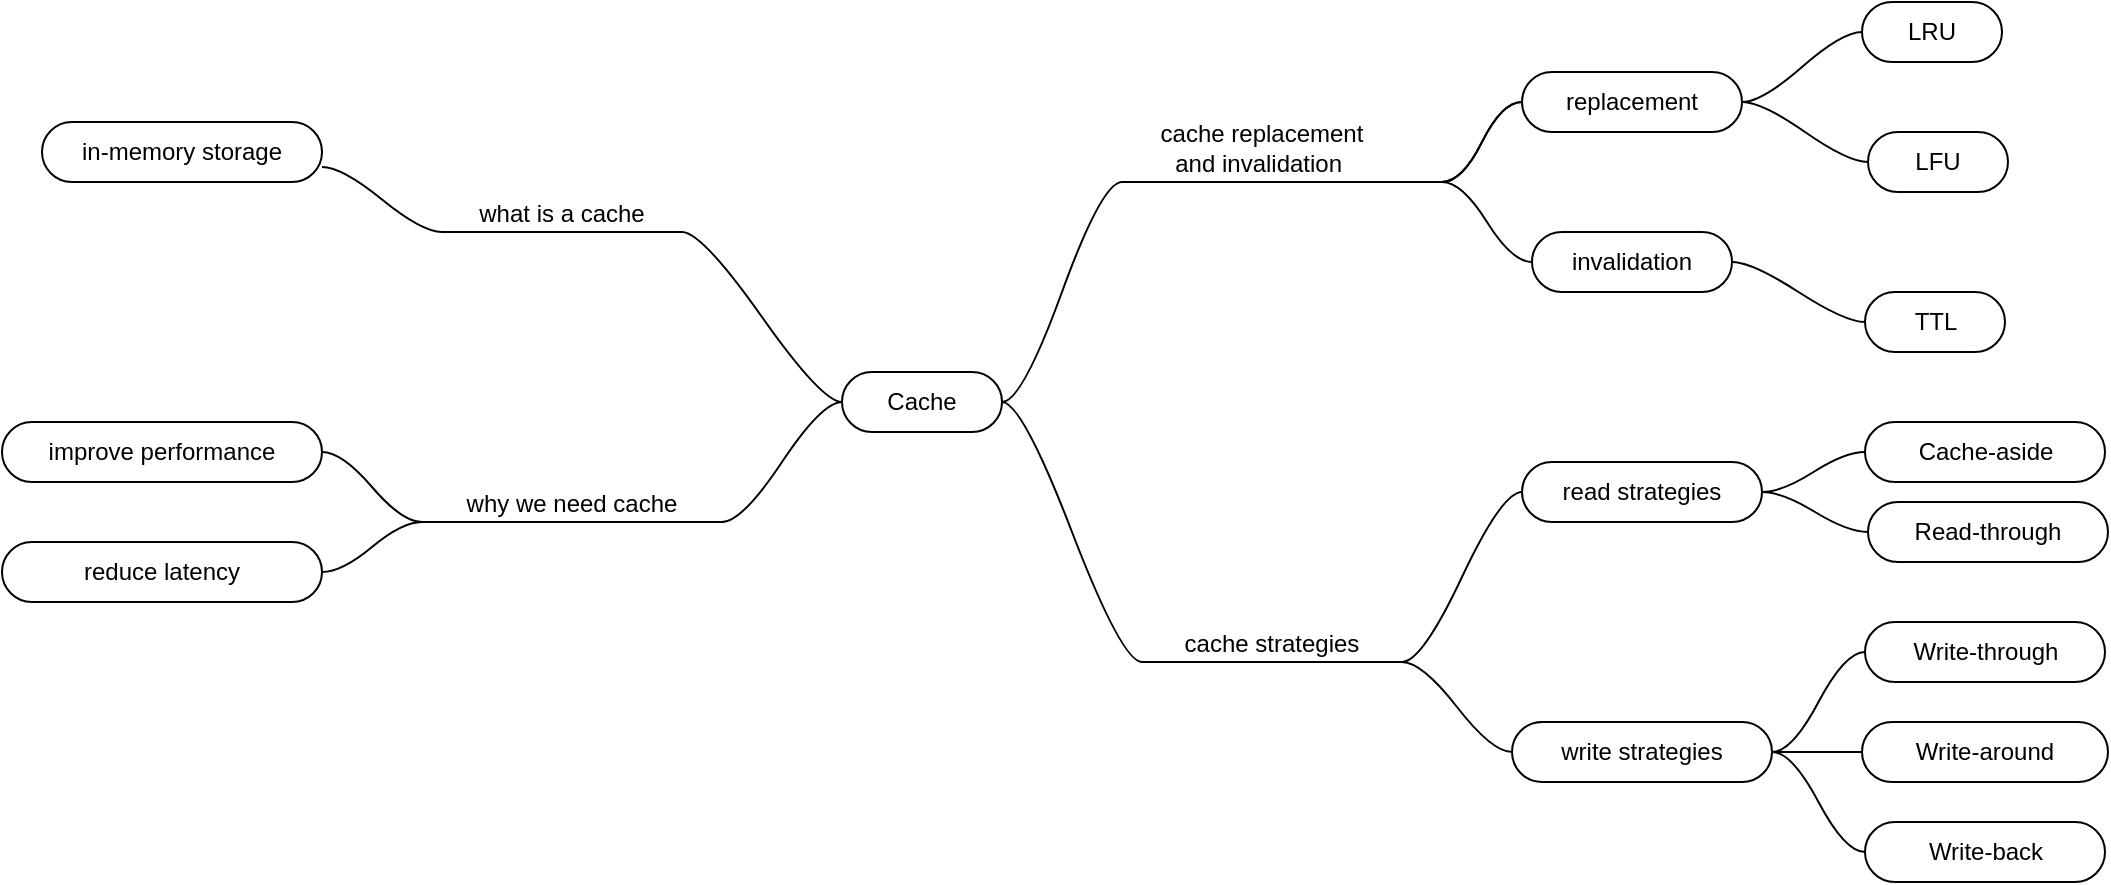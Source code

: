 <mxfile version="21.1.4" type="github">
  <diagram name="Page-1" id="_Mq730CpOTIK_EJbr8pR">
    <mxGraphModel dx="2021" dy="719" grid="1" gridSize="10" guides="1" tooltips="1" connect="1" arrows="1" fold="1" page="1" pageScale="1" pageWidth="827" pageHeight="1169" math="0" shadow="0">
      <root>
        <mxCell id="0" />
        <mxCell id="1" parent="0" />
        <mxCell id="2BZG7tl-g-K6Shy4kgfQ-9" value="in-memory storage" style="whiteSpace=wrap;html=1;rounded=1;arcSize=50;align=center;verticalAlign=middle;strokeWidth=1;autosize=1;spacing=4;treeFolding=1;treeMoving=1;newEdgeStyle={&quot;edgeStyle&quot;:&quot;entityRelationEdgeStyle&quot;,&quot;startArrow&quot;:&quot;none&quot;,&quot;endArrow&quot;:&quot;none&quot;,&quot;segment&quot;:10,&quot;curved&quot;:1,&quot;sourcePerimeterSpacing&quot;:0,&quot;targetPerimeterSpacing&quot;:0};" parent="1" vertex="1">
          <mxGeometry x="-20" y="140" width="140" height="30" as="geometry" />
        </mxCell>
        <mxCell id="2BZG7tl-g-K6Shy4kgfQ-1" value="" style="swimlane;startSize=20;horizontal=1;containerType=tree;strokeColor=none;fillColor=default;" parent="1" vertex="1">
          <mxGeometry x="210" y="200" width="470" height="210" as="geometry">
            <mxRectangle x="220" y="200" width="90" height="30" as="alternateBounds" />
          </mxGeometry>
        </mxCell>
        <mxCell id="4cRs8yxphezBTt36DPzO-87" style="edgeStyle=entityRelationEdgeStyle;rounded=0;orthogonalLoop=1;jettySize=auto;html=1;startArrow=none;endArrow=none;segment=10;curved=1;sourcePerimeterSpacing=0;targetPerimeterSpacing=0;entryX=1;entryY=1;entryDx=0;entryDy=0;" edge="1" parent="2BZG7tl-g-K6Shy4kgfQ-1" source="2BZG7tl-g-K6Shy4kgfQ-6" target="4cRs8yxphezBTt36DPzO-86">
          <mxGeometry relative="1" as="geometry" />
        </mxCell>
        <mxCell id="2BZG7tl-g-K6Shy4kgfQ-6" value="Cache" style="whiteSpace=wrap;html=1;rounded=1;arcSize=50;align=center;verticalAlign=middle;strokeWidth=1;autosize=1;spacing=4;treeFolding=1;treeMoving=1;newEdgeStyle={&quot;edgeStyle&quot;:&quot;entityRelationEdgeStyle&quot;,&quot;startArrow&quot;:&quot;none&quot;,&quot;endArrow&quot;:&quot;none&quot;,&quot;segment&quot;:10,&quot;curved&quot;:1,&quot;sourcePerimeterSpacing&quot;:0,&quot;targetPerimeterSpacing&quot;:0};" parent="2BZG7tl-g-K6Shy4kgfQ-1" vertex="1">
          <mxGeometry x="170" y="65" width="80" height="30" as="geometry" />
        </mxCell>
        <mxCell id="4cRs8yxphezBTt36DPzO-68" value="cache strategies" style="whiteSpace=wrap;html=1;shape=partialRectangle;top=0;left=0;bottom=1;right=0;points=[[0,1],[1,1]];fillColor=none;align=center;verticalAlign=bottom;routingCenterY=0.5;snapToPoint=1;recursiveResize=0;autosize=1;treeFolding=1;treeMoving=1;newEdgeStyle={&quot;edgeStyle&quot;:&quot;entityRelationEdgeStyle&quot;,&quot;startArrow&quot;:&quot;none&quot;,&quot;endArrow&quot;:&quot;none&quot;,&quot;segment&quot;:10,&quot;curved&quot;:1,&quot;sourcePerimeterSpacing&quot;:0,&quot;targetPerimeterSpacing&quot;:0};" vertex="1" parent="2BZG7tl-g-K6Shy4kgfQ-1">
          <mxGeometry x="320" y="180" width="130" height="30" as="geometry" />
        </mxCell>
        <mxCell id="4cRs8yxphezBTt36DPzO-69" style="edgeStyle=entityRelationEdgeStyle;rounded=0;orthogonalLoop=1;jettySize=auto;html=1;startArrow=none;endArrow=none;segment=10;curved=1;sourcePerimeterSpacing=0;targetPerimeterSpacing=0;entryX=0;entryY=1;entryDx=0;entryDy=0;" edge="1" parent="2BZG7tl-g-K6Shy4kgfQ-1" source="2BZG7tl-g-K6Shy4kgfQ-6" target="4cRs8yxphezBTt36DPzO-68">
          <mxGeometry relative="1" as="geometry" />
        </mxCell>
        <mxCell id="4cRs8yxphezBTt36DPzO-86" value="why we need cache" style="whiteSpace=wrap;html=1;shape=partialRectangle;top=0;left=0;bottom=1;right=0;points=[[0,1],[1,1]];fillColor=none;align=center;verticalAlign=bottom;routingCenterY=0.5;snapToPoint=1;recursiveResize=0;autosize=1;treeFolding=1;treeMoving=1;newEdgeStyle={&quot;edgeStyle&quot;:&quot;entityRelationEdgeStyle&quot;,&quot;startArrow&quot;:&quot;none&quot;,&quot;endArrow&quot;:&quot;none&quot;,&quot;segment&quot;:10,&quot;curved&quot;:1,&quot;sourcePerimeterSpacing&quot;:0,&quot;targetPerimeterSpacing&quot;:0};" vertex="1" parent="2BZG7tl-g-K6Shy4kgfQ-1">
          <mxGeometry x="-40" y="110" width="150" height="30" as="geometry" />
        </mxCell>
        <mxCell id="4cRs8yxphezBTt36DPzO-5" value="" style="edgeStyle=entityRelationEdgeStyle;rounded=0;orthogonalLoop=1;jettySize=auto;html=1;startArrow=none;endArrow=none;segment=10;curved=1;sourcePerimeterSpacing=0;targetPerimeterSpacing=0;" edge="1" parent="1" target="4cRs8yxphezBTt36DPzO-4">
          <mxGeometry relative="1" as="geometry">
            <mxPoint x="680" y="170" as="sourcePoint" />
          </mxGeometry>
        </mxCell>
        <mxCell id="4cRs8yxphezBTt36DPzO-7" value="" style="edgeStyle=entityRelationEdgeStyle;rounded=0;orthogonalLoop=1;jettySize=auto;html=1;startArrow=none;endArrow=none;segment=10;curved=1;sourcePerimeterSpacing=0;targetPerimeterSpacing=0;" edge="1" parent="1" target="4cRs8yxphezBTt36DPzO-4">
          <mxGeometry relative="1" as="geometry">
            <mxPoint x="680" y="170" as="sourcePoint" />
          </mxGeometry>
        </mxCell>
        <mxCell id="4cRs8yxphezBTt36DPzO-9" value="" style="edgeStyle=entityRelationEdgeStyle;rounded=0;orthogonalLoop=1;jettySize=auto;html=1;startArrow=none;endArrow=none;segment=10;curved=1;sourcePerimeterSpacing=0;targetPerimeterSpacing=0;" edge="1" parent="1" target="4cRs8yxphezBTt36DPzO-8">
          <mxGeometry relative="1" as="geometry">
            <mxPoint x="680" y="170" as="sourcePoint" />
          </mxGeometry>
        </mxCell>
        <mxCell id="4cRs8yxphezBTt36DPzO-15" value="" style="edgeStyle=entityRelationEdgeStyle;rounded=0;orthogonalLoop=1;jettySize=auto;html=1;startArrow=none;endArrow=none;segment=10;curved=1;sourcePerimeterSpacing=0;targetPerimeterSpacing=0;" edge="1" parent="1" source="4cRs8yxphezBTt36DPzO-4" target="4cRs8yxphezBTt36DPzO-14">
          <mxGeometry relative="1" as="geometry" />
        </mxCell>
        <mxCell id="4cRs8yxphezBTt36DPzO-20" value="" style="edgeStyle=entityRelationEdgeStyle;rounded=0;orthogonalLoop=1;jettySize=auto;html=1;startArrow=none;endArrow=none;segment=10;curved=1;sourcePerimeterSpacing=0;targetPerimeterSpacing=0;" edge="1" parent="1" source="4cRs8yxphezBTt36DPzO-4" target="4cRs8yxphezBTt36DPzO-19">
          <mxGeometry relative="1" as="geometry" />
        </mxCell>
        <mxCell id="4cRs8yxphezBTt36DPzO-4" value="replacement" style="whiteSpace=wrap;html=1;rounded=1;arcSize=50;align=center;verticalAlign=middle;strokeWidth=1;autosize=1;spacing=4;treeFolding=1;treeMoving=1;newEdgeStyle={&quot;edgeStyle&quot;:&quot;entityRelationEdgeStyle&quot;,&quot;startArrow&quot;:&quot;none&quot;,&quot;endArrow&quot;:&quot;none&quot;,&quot;segment&quot;:10,&quot;curved&quot;:1,&quot;sourcePerimeterSpacing&quot;:0,&quot;targetPerimeterSpacing&quot;:0};" vertex="1" parent="1">
          <mxGeometry x="720" y="115" width="110" height="30" as="geometry" />
        </mxCell>
        <mxCell id="4cRs8yxphezBTt36DPzO-22" value="" style="edgeStyle=entityRelationEdgeStyle;rounded=0;orthogonalLoop=1;jettySize=auto;html=1;startArrow=none;endArrow=none;segment=10;curved=1;sourcePerimeterSpacing=0;targetPerimeterSpacing=0;" edge="1" parent="1" source="4cRs8yxphezBTt36DPzO-8" target="4cRs8yxphezBTt36DPzO-21">
          <mxGeometry relative="1" as="geometry" />
        </mxCell>
        <mxCell id="4cRs8yxphezBTt36DPzO-8" value="invalidation" style="whiteSpace=wrap;html=1;rounded=1;arcSize=50;align=center;verticalAlign=middle;strokeWidth=1;autosize=1;spacing=4;treeFolding=1;treeMoving=1;newEdgeStyle={&quot;edgeStyle&quot;:&quot;entityRelationEdgeStyle&quot;,&quot;startArrow&quot;:&quot;none&quot;,&quot;endArrow&quot;:&quot;none&quot;,&quot;segment&quot;:10,&quot;curved&quot;:1,&quot;sourcePerimeterSpacing&quot;:0,&quot;targetPerimeterSpacing&quot;:0};" vertex="1" parent="1">
          <mxGeometry x="725" y="195" width="100" height="30" as="geometry" />
        </mxCell>
        <mxCell id="4cRs8yxphezBTt36DPzO-14" value="LRU" style="whiteSpace=wrap;html=1;rounded=1;arcSize=50;align=center;verticalAlign=middle;strokeWidth=1;autosize=1;spacing=4;treeFolding=1;treeMoving=1;newEdgeStyle={&quot;edgeStyle&quot;:&quot;entityRelationEdgeStyle&quot;,&quot;startArrow&quot;:&quot;none&quot;,&quot;endArrow&quot;:&quot;none&quot;,&quot;segment&quot;:10,&quot;curved&quot;:1,&quot;sourcePerimeterSpacing&quot;:0,&quot;targetPerimeterSpacing&quot;:0};" vertex="1" parent="1">
          <mxGeometry x="890" y="80" width="70" height="30" as="geometry" />
        </mxCell>
        <mxCell id="4cRs8yxphezBTt36DPzO-19" value="LFU" style="whiteSpace=wrap;html=1;rounded=1;arcSize=50;align=center;verticalAlign=middle;strokeWidth=1;autosize=1;spacing=4;treeFolding=1;treeMoving=1;newEdgeStyle={&quot;edgeStyle&quot;:&quot;entityRelationEdgeStyle&quot;,&quot;startArrow&quot;:&quot;none&quot;,&quot;endArrow&quot;:&quot;none&quot;,&quot;segment&quot;:10,&quot;curved&quot;:1,&quot;sourcePerimeterSpacing&quot;:0,&quot;targetPerimeterSpacing&quot;:0};" vertex="1" parent="1">
          <mxGeometry x="893" y="145" width="70" height="30" as="geometry" />
        </mxCell>
        <mxCell id="4cRs8yxphezBTt36DPzO-21" value="TTL" style="whiteSpace=wrap;html=1;rounded=1;arcSize=50;align=center;verticalAlign=middle;strokeWidth=1;autosize=1;spacing=4;treeFolding=1;treeMoving=1;newEdgeStyle={&quot;edgeStyle&quot;:&quot;entityRelationEdgeStyle&quot;,&quot;startArrow&quot;:&quot;none&quot;,&quot;endArrow&quot;:&quot;none&quot;,&quot;segment&quot;:10,&quot;curved&quot;:1,&quot;sourcePerimeterSpacing&quot;:0,&quot;targetPerimeterSpacing&quot;:0};" vertex="1" parent="1">
          <mxGeometry x="891.5" y="225" width="70" height="30" as="geometry" />
        </mxCell>
        <mxCell id="4cRs8yxphezBTt36DPzO-33" value="Cache-aside" style="whiteSpace=wrap;html=1;rounded=1;arcSize=50;align=center;verticalAlign=middle;strokeWidth=1;autosize=1;spacing=4;treeFolding=1;treeMoving=1;newEdgeStyle={&quot;edgeStyle&quot;:&quot;entityRelationEdgeStyle&quot;,&quot;startArrow&quot;:&quot;none&quot;,&quot;endArrow&quot;:&quot;none&quot;,&quot;segment&quot;:10,&quot;curved&quot;:1,&quot;sourcePerimeterSpacing&quot;:0,&quot;targetPerimeterSpacing&quot;:0};" vertex="1" parent="1">
          <mxGeometry x="891.5" y="290" width="120" height="30" as="geometry" />
        </mxCell>
        <mxCell id="4cRs8yxphezBTt36DPzO-35" value="Write-through" style="whiteSpace=wrap;html=1;rounded=1;arcSize=50;align=center;verticalAlign=middle;strokeWidth=1;autosize=1;spacing=4;treeFolding=1;treeMoving=1;newEdgeStyle={&quot;edgeStyle&quot;:&quot;entityRelationEdgeStyle&quot;,&quot;startArrow&quot;:&quot;none&quot;,&quot;endArrow&quot;:&quot;none&quot;,&quot;segment&quot;:10,&quot;curved&quot;:1,&quot;sourcePerimeterSpacing&quot;:0,&quot;targetPerimeterSpacing&quot;:0};" vertex="1" parent="1">
          <mxGeometry x="891.5" y="390" width="120" height="30" as="geometry" />
        </mxCell>
        <mxCell id="4cRs8yxphezBTt36DPzO-39" value="Write-around" style="whiteSpace=wrap;html=1;rounded=1;arcSize=50;align=center;verticalAlign=middle;strokeWidth=1;autosize=1;spacing=4;treeFolding=1;treeMoving=1;newEdgeStyle={&quot;edgeStyle&quot;:&quot;entityRelationEdgeStyle&quot;,&quot;startArrow&quot;:&quot;none&quot;,&quot;endArrow&quot;:&quot;none&quot;,&quot;segment&quot;:10,&quot;curved&quot;:1,&quot;sourcePerimeterSpacing&quot;:0,&quot;targetPerimeterSpacing&quot;:0};" vertex="1" parent="1">
          <mxGeometry x="890" y="440" width="123" height="30" as="geometry" />
        </mxCell>
        <mxCell id="4cRs8yxphezBTt36DPzO-41" value="Write-back" style="whiteSpace=wrap;html=1;rounded=1;arcSize=50;align=center;verticalAlign=middle;strokeWidth=1;autosize=1;spacing=4;treeFolding=1;treeMoving=1;newEdgeStyle={&quot;edgeStyle&quot;:&quot;entityRelationEdgeStyle&quot;,&quot;startArrow&quot;:&quot;none&quot;,&quot;endArrow&quot;:&quot;none&quot;,&quot;segment&quot;:10,&quot;curved&quot;:1,&quot;sourcePerimeterSpacing&quot;:0,&quot;targetPerimeterSpacing&quot;:0};" vertex="1" parent="1">
          <mxGeometry x="891.5" y="490" width="120" height="30" as="geometry" />
        </mxCell>
        <mxCell id="4cRs8yxphezBTt36DPzO-43" value="Read-through" style="whiteSpace=wrap;html=1;rounded=1;arcSize=50;align=center;verticalAlign=middle;strokeWidth=1;autosize=1;spacing=4;treeFolding=1;treeMoving=1;newEdgeStyle={&quot;edgeStyle&quot;:&quot;entityRelationEdgeStyle&quot;,&quot;startArrow&quot;:&quot;none&quot;,&quot;endArrow&quot;:&quot;none&quot;,&quot;segment&quot;:10,&quot;curved&quot;:1,&quot;sourcePerimeterSpacing&quot;:0,&quot;targetPerimeterSpacing&quot;:0};" vertex="1" parent="1">
          <mxGeometry x="893" y="330" width="120" height="30" as="geometry" />
        </mxCell>
        <mxCell id="4cRs8yxphezBTt36DPzO-50" value="improve performance" style="whiteSpace=wrap;html=1;rounded=1;arcSize=50;align=center;verticalAlign=middle;strokeWidth=1;autosize=1;spacing=4;treeFolding=1;treeMoving=1;newEdgeStyle={&quot;edgeStyle&quot;:&quot;entityRelationEdgeStyle&quot;,&quot;startArrow&quot;:&quot;none&quot;,&quot;endArrow&quot;:&quot;none&quot;,&quot;segment&quot;:10,&quot;curved&quot;:1,&quot;sourcePerimeterSpacing&quot;:0,&quot;targetPerimeterSpacing&quot;:0};" vertex="1" parent="1">
          <mxGeometry x="-40" y="290" width="160" height="30" as="geometry" />
        </mxCell>
        <mxCell id="4cRs8yxphezBTt36DPzO-52" value="reduce latency" style="whiteSpace=wrap;html=1;rounded=1;arcSize=50;align=center;verticalAlign=middle;strokeWidth=1;autosize=1;spacing=4;treeFolding=1;treeMoving=1;newEdgeStyle={&quot;edgeStyle&quot;:&quot;entityRelationEdgeStyle&quot;,&quot;startArrow&quot;:&quot;none&quot;,&quot;endArrow&quot;:&quot;none&quot;,&quot;segment&quot;:10,&quot;curved&quot;:1,&quot;sourcePerimeterSpacing&quot;:0,&quot;targetPerimeterSpacing&quot;:0};" vertex="1" parent="1">
          <mxGeometry x="-40" y="350" width="160" height="30" as="geometry" />
        </mxCell>
        <mxCell id="4cRs8yxphezBTt36DPzO-54" style="edgeStyle=entityRelationEdgeStyle;rounded=0;orthogonalLoop=1;jettySize=auto;html=1;startArrow=none;endArrow=none;segment=10;curved=1;sourcePerimeterSpacing=0;targetPerimeterSpacing=0;" edge="1" parent="1" source="2BZG7tl-g-K6Shy4kgfQ-6" target="4cRs8yxphezBTt36DPzO-83">
          <mxGeometry relative="1" as="geometry">
            <mxPoint x="320" y="185" as="targetPoint" />
          </mxGeometry>
        </mxCell>
        <mxCell id="4cRs8yxphezBTt36DPzO-66" style="edgeStyle=entityRelationEdgeStyle;rounded=0;orthogonalLoop=1;jettySize=auto;html=1;startArrow=none;endArrow=none;segment=10;curved=1;sourcePerimeterSpacing=0;targetPerimeterSpacing=0;exitX=1;exitY=1;exitDx=0;exitDy=0;" edge="1" parent="1" source="4cRs8yxphezBTt36DPzO-64">
          <mxGeometry relative="1" as="geometry">
            <mxPoint x="680" y="170" as="targetPoint" />
          </mxGeometry>
        </mxCell>
        <mxCell id="4cRs8yxphezBTt36DPzO-64" value="cache replacement &lt;br&gt;and invalidation&amp;nbsp;" style="whiteSpace=wrap;html=1;shape=partialRectangle;top=0;left=0;bottom=1;right=0;points=[[0,1],[1,1]];fillColor=none;align=center;verticalAlign=bottom;routingCenterY=0.5;snapToPoint=1;recursiveResize=0;autosize=1;treeFolding=1;treeMoving=1;newEdgeStyle={&quot;edgeStyle&quot;:&quot;entityRelationEdgeStyle&quot;,&quot;startArrow&quot;:&quot;none&quot;,&quot;endArrow&quot;:&quot;none&quot;,&quot;segment&quot;:10,&quot;curved&quot;:1,&quot;sourcePerimeterSpacing&quot;:0,&quot;targetPerimeterSpacing&quot;:0};" vertex="1" parent="1">
          <mxGeometry x="520" y="130" width="140" height="40" as="geometry" />
        </mxCell>
        <mxCell id="4cRs8yxphezBTt36DPzO-67" style="edgeStyle=entityRelationEdgeStyle;rounded=0;orthogonalLoop=1;jettySize=auto;html=1;startArrow=none;endArrow=none;segment=10;curved=1;sourcePerimeterSpacing=0;targetPerimeterSpacing=0;entryX=0;entryY=1;entryDx=0;entryDy=0;" edge="1" parent="1" source="2BZG7tl-g-K6Shy4kgfQ-6" target="4cRs8yxphezBTt36DPzO-64">
          <mxGeometry relative="1" as="geometry" />
        </mxCell>
        <mxCell id="4cRs8yxphezBTt36DPzO-76" style="edgeStyle=entityRelationEdgeStyle;rounded=0;orthogonalLoop=1;jettySize=auto;html=1;startArrow=none;endArrow=none;segment=10;curved=1;sourcePerimeterSpacing=0;targetPerimeterSpacing=0;entryX=0;entryY=0.5;entryDx=0;entryDy=0;" edge="1" parent="1" source="4cRs8yxphezBTt36DPzO-72" target="4cRs8yxphezBTt36DPzO-33">
          <mxGeometry relative="1" as="geometry" />
        </mxCell>
        <mxCell id="4cRs8yxphezBTt36DPzO-77" style="edgeStyle=entityRelationEdgeStyle;rounded=0;orthogonalLoop=1;jettySize=auto;html=1;startArrow=none;endArrow=none;segment=10;curved=1;sourcePerimeterSpacing=0;targetPerimeterSpacing=0;entryX=0;entryY=0.5;entryDx=0;entryDy=0;" edge="1" parent="1" source="4cRs8yxphezBTt36DPzO-72" target="4cRs8yxphezBTt36DPzO-43">
          <mxGeometry relative="1" as="geometry" />
        </mxCell>
        <mxCell id="4cRs8yxphezBTt36DPzO-72" value="read strategies" style="whiteSpace=wrap;html=1;rounded=1;arcSize=50;align=center;verticalAlign=middle;strokeWidth=1;autosize=1;spacing=4;treeFolding=1;treeMoving=1;newEdgeStyle={&quot;edgeStyle&quot;:&quot;entityRelationEdgeStyle&quot;,&quot;startArrow&quot;:&quot;none&quot;,&quot;endArrow&quot;:&quot;none&quot;,&quot;segment&quot;:10,&quot;curved&quot;:1,&quot;sourcePerimeterSpacing&quot;:0,&quot;targetPerimeterSpacing&quot;:0};" vertex="1" parent="1">
          <mxGeometry x="720" y="310" width="120" height="30" as="geometry" />
        </mxCell>
        <mxCell id="4cRs8yxphezBTt36DPzO-78" style="edgeStyle=entityRelationEdgeStyle;rounded=0;orthogonalLoop=1;jettySize=auto;html=1;startArrow=none;endArrow=none;segment=10;curved=1;sourcePerimeterSpacing=0;targetPerimeterSpacing=0;entryX=0;entryY=0.5;entryDx=0;entryDy=0;" edge="1" parent="1" source="4cRs8yxphezBTt36DPzO-73" target="4cRs8yxphezBTt36DPzO-35">
          <mxGeometry relative="1" as="geometry" />
        </mxCell>
        <mxCell id="4cRs8yxphezBTt36DPzO-80" style="edgeStyle=entityRelationEdgeStyle;rounded=0;orthogonalLoop=1;jettySize=auto;html=1;startArrow=none;endArrow=none;segment=10;curved=1;sourcePerimeterSpacing=0;targetPerimeterSpacing=0;entryX=0;entryY=0.5;entryDx=0;entryDy=0;" edge="1" parent="1" source="4cRs8yxphezBTt36DPzO-73" target="4cRs8yxphezBTt36DPzO-39">
          <mxGeometry relative="1" as="geometry" />
        </mxCell>
        <mxCell id="4cRs8yxphezBTt36DPzO-81" style="edgeStyle=entityRelationEdgeStyle;rounded=0;orthogonalLoop=1;jettySize=auto;html=1;startArrow=none;endArrow=none;segment=10;curved=1;sourcePerimeterSpacing=0;targetPerimeterSpacing=0;entryX=0;entryY=0.5;entryDx=0;entryDy=0;" edge="1" parent="1" source="4cRs8yxphezBTt36DPzO-73" target="4cRs8yxphezBTt36DPzO-41">
          <mxGeometry relative="1" as="geometry" />
        </mxCell>
        <mxCell id="4cRs8yxphezBTt36DPzO-73" value="write strategies" style="whiteSpace=wrap;html=1;rounded=1;arcSize=50;align=center;verticalAlign=middle;strokeWidth=1;autosize=1;spacing=4;treeFolding=1;treeMoving=1;newEdgeStyle={&quot;edgeStyle&quot;:&quot;entityRelationEdgeStyle&quot;,&quot;startArrow&quot;:&quot;none&quot;,&quot;endArrow&quot;:&quot;none&quot;,&quot;segment&quot;:10,&quot;curved&quot;:1,&quot;sourcePerimeterSpacing&quot;:0,&quot;targetPerimeterSpacing&quot;:0};" vertex="1" parent="1">
          <mxGeometry x="715" y="440" width="130" height="30" as="geometry" />
        </mxCell>
        <mxCell id="4cRs8yxphezBTt36DPzO-74" style="edgeStyle=entityRelationEdgeStyle;rounded=0;orthogonalLoop=1;jettySize=auto;html=1;startArrow=none;endArrow=none;segment=10;curved=1;sourcePerimeterSpacing=0;targetPerimeterSpacing=0;entryX=0;entryY=0.5;entryDx=0;entryDy=0;" edge="1" parent="1" source="4cRs8yxphezBTt36DPzO-68" target="4cRs8yxphezBTt36DPzO-73">
          <mxGeometry relative="1" as="geometry" />
        </mxCell>
        <mxCell id="4cRs8yxphezBTt36DPzO-75" style="edgeStyle=entityRelationEdgeStyle;rounded=0;orthogonalLoop=1;jettySize=auto;html=1;startArrow=none;endArrow=none;segment=10;curved=1;sourcePerimeterSpacing=0;targetPerimeterSpacing=0;entryX=0;entryY=0.5;entryDx=0;entryDy=0;" edge="1" parent="1" source="4cRs8yxphezBTt36DPzO-68" target="4cRs8yxphezBTt36DPzO-72">
          <mxGeometry relative="1" as="geometry" />
        </mxCell>
        <mxCell id="4cRs8yxphezBTt36DPzO-85" style="edgeStyle=entityRelationEdgeStyle;rounded=0;orthogonalLoop=1;jettySize=auto;html=1;startArrow=none;endArrow=none;segment=10;curved=1;sourcePerimeterSpacing=0;targetPerimeterSpacing=0;entryX=1;entryY=0.75;entryDx=0;entryDy=0;" edge="1" parent="1" source="4cRs8yxphezBTt36DPzO-83" target="2BZG7tl-g-K6Shy4kgfQ-9">
          <mxGeometry relative="1" as="geometry" />
        </mxCell>
        <mxCell id="4cRs8yxphezBTt36DPzO-83" value="what is a cache" style="whiteSpace=wrap;html=1;shape=partialRectangle;top=0;left=0;bottom=1;right=0;points=[[0,1],[1,1]];fillColor=none;align=center;verticalAlign=bottom;routingCenterY=0.5;snapToPoint=1;recursiveResize=0;autosize=1;treeFolding=1;treeMoving=1;newEdgeStyle={&quot;edgeStyle&quot;:&quot;entityRelationEdgeStyle&quot;,&quot;startArrow&quot;:&quot;none&quot;,&quot;endArrow&quot;:&quot;none&quot;,&quot;segment&quot;:10,&quot;curved&quot;:1,&quot;sourcePerimeterSpacing&quot;:0,&quot;targetPerimeterSpacing&quot;:0};" vertex="1" parent="1">
          <mxGeometry x="180" y="165" width="120" height="30" as="geometry" />
        </mxCell>
        <mxCell id="4cRs8yxphezBTt36DPzO-89" style="edgeStyle=entityRelationEdgeStyle;rounded=0;orthogonalLoop=1;jettySize=auto;html=1;startArrow=none;endArrow=none;segment=10;curved=1;sourcePerimeterSpacing=0;targetPerimeterSpacing=0;entryX=1;entryY=0.5;entryDx=0;entryDy=0;" edge="1" parent="1" source="4cRs8yxphezBTt36DPzO-86" target="4cRs8yxphezBTt36DPzO-52">
          <mxGeometry relative="1" as="geometry" />
        </mxCell>
        <mxCell id="4cRs8yxphezBTt36DPzO-90" style="edgeStyle=entityRelationEdgeStyle;rounded=0;orthogonalLoop=1;jettySize=auto;html=1;startArrow=none;endArrow=none;segment=10;curved=1;sourcePerimeterSpacing=0;targetPerimeterSpacing=0;" edge="1" parent="1" source="4cRs8yxphezBTt36DPzO-86" target="4cRs8yxphezBTt36DPzO-50">
          <mxGeometry relative="1" as="geometry" />
        </mxCell>
      </root>
    </mxGraphModel>
  </diagram>
</mxfile>
